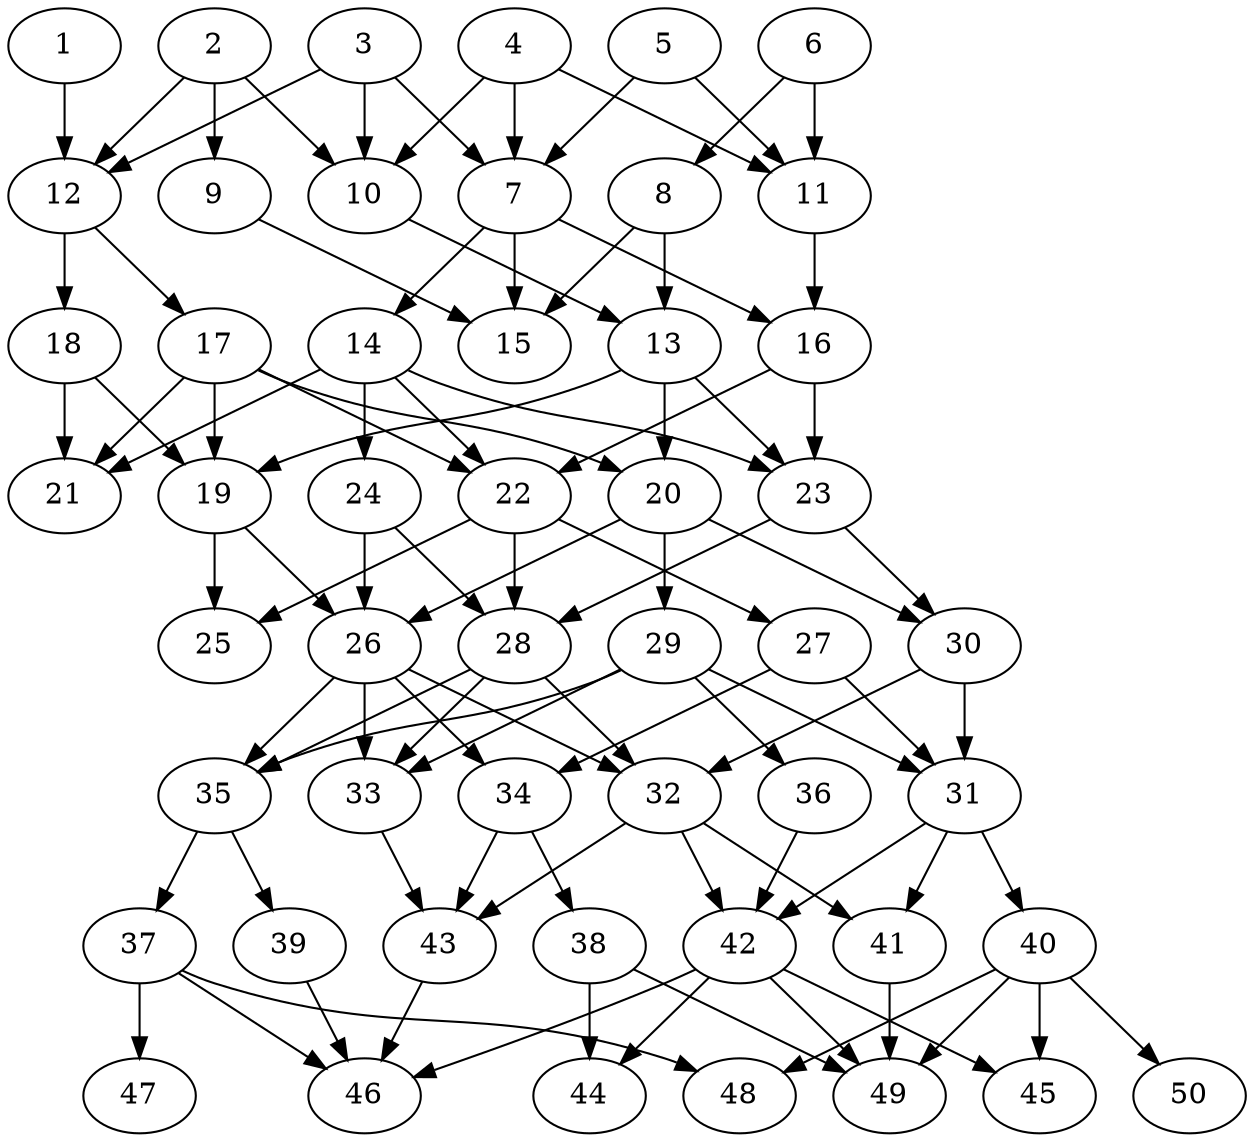 // DAG automatically generated by daggen at Thu Oct  3 14:07:57 2019
// ./daggen --dot -n 50 --ccr 0.5 --fat 0.5 --regular 0.9 --density 0.5 --mindata 5242880 --maxdata 52428800 
digraph G {
  1 [size="47085568", alpha="0.19", expect_size="23542784"] 
  1 -> 12 [size ="23542784"]
  2 [size="70817792", alpha="0.07", expect_size="35408896"] 
  2 -> 9 [size ="35408896"]
  2 -> 10 [size ="35408896"]
  2 -> 12 [size ="35408896"]
  3 [size="28577792", alpha="0.19", expect_size="14288896"] 
  3 -> 7 [size ="14288896"]
  3 -> 10 [size ="14288896"]
  3 -> 12 [size ="14288896"]
  4 [size="51503104", alpha="0.11", expect_size="25751552"] 
  4 -> 7 [size ="25751552"]
  4 -> 10 [size ="25751552"]
  4 -> 11 [size ="25751552"]
  5 [size="19208192", alpha="0.20", expect_size="9604096"] 
  5 -> 7 [size ="9604096"]
  5 -> 11 [size ="9604096"]
  6 [size="31524864", alpha="0.16", expect_size="15762432"] 
  6 -> 8 [size ="15762432"]
  6 -> 11 [size ="15762432"]
  7 [size="54667264", alpha="0.13", expect_size="27333632"] 
  7 -> 14 [size ="27333632"]
  7 -> 15 [size ="27333632"]
  7 -> 16 [size ="27333632"]
  8 [size="38993920", alpha="0.01", expect_size="19496960"] 
  8 -> 13 [size ="19496960"]
  8 -> 15 [size ="19496960"]
  9 [size="54831104", alpha="0.09", expect_size="27415552"] 
  9 -> 15 [size ="27415552"]
  10 [size="87029760", alpha="0.08", expect_size="43514880"] 
  10 -> 13 [size ="43514880"]
  11 [size="57278464", alpha="0.19", expect_size="28639232"] 
  11 -> 16 [size ="28639232"]
  12 [size="54224896", alpha="0.04", expect_size="27112448"] 
  12 -> 17 [size ="27112448"]
  12 -> 18 [size ="27112448"]
  13 [size="88143872", alpha="0.19", expect_size="44071936"] 
  13 -> 19 [size ="44071936"]
  13 -> 20 [size ="44071936"]
  13 -> 23 [size ="44071936"]
  14 [size="82288640", alpha="0.15", expect_size="41144320"] 
  14 -> 21 [size ="41144320"]
  14 -> 22 [size ="41144320"]
  14 -> 23 [size ="41144320"]
  14 -> 24 [size ="41144320"]
  15 [size="38668288", alpha="0.04", expect_size="19334144"] 
  16 [size="37928960", alpha="0.10", expect_size="18964480"] 
  16 -> 22 [size ="18964480"]
  16 -> 23 [size ="18964480"]
  17 [size="18151424", alpha="0.08", expect_size="9075712"] 
  17 -> 19 [size ="9075712"]
  17 -> 20 [size ="9075712"]
  17 -> 21 [size ="9075712"]
  17 -> 22 [size ="9075712"]
  18 [size="80416768", alpha="0.07", expect_size="40208384"] 
  18 -> 19 [size ="40208384"]
  18 -> 21 [size ="40208384"]
  19 [size="85903360", alpha="0.07", expect_size="42951680"] 
  19 -> 25 [size ="42951680"]
  19 -> 26 [size ="42951680"]
  20 [size="34060288", alpha="0.14", expect_size="17030144"] 
  20 -> 26 [size ="17030144"]
  20 -> 29 [size ="17030144"]
  20 -> 30 [size ="17030144"]
  21 [size="73992192", alpha="0.10", expect_size="36996096"] 
  22 [size="68313088", alpha="0.19", expect_size="34156544"] 
  22 -> 25 [size ="34156544"]
  22 -> 27 [size ="34156544"]
  22 -> 28 [size ="34156544"]
  23 [size="88956928", alpha="0.11", expect_size="44478464"] 
  23 -> 28 [size ="44478464"]
  23 -> 30 [size ="44478464"]
  24 [size="86222848", alpha="0.12", expect_size="43111424"] 
  24 -> 26 [size ="43111424"]
  24 -> 28 [size ="43111424"]
  25 [size="61159424", alpha="0.15", expect_size="30579712"] 
  26 [size="80523264", alpha="0.02", expect_size="40261632"] 
  26 -> 32 [size ="40261632"]
  26 -> 33 [size ="40261632"]
  26 -> 34 [size ="40261632"]
  26 -> 35 [size ="40261632"]
  27 [size="34373632", alpha="0.18", expect_size="17186816"] 
  27 -> 31 [size ="17186816"]
  27 -> 34 [size ="17186816"]
  28 [size="73592832", alpha="0.01", expect_size="36796416"] 
  28 -> 32 [size ="36796416"]
  28 -> 33 [size ="36796416"]
  28 -> 35 [size ="36796416"]
  29 [size="13195264", alpha="0.13", expect_size="6597632"] 
  29 -> 31 [size ="6597632"]
  29 -> 33 [size ="6597632"]
  29 -> 35 [size ="6597632"]
  29 -> 36 [size ="6597632"]
  30 [size="44208128", alpha="0.02", expect_size="22104064"] 
  30 -> 31 [size ="22104064"]
  30 -> 32 [size ="22104064"]
  31 [size="18083840", alpha="0.20", expect_size="9041920"] 
  31 -> 40 [size ="9041920"]
  31 -> 41 [size ="9041920"]
  31 -> 42 [size ="9041920"]
  32 [size="65800192", alpha="0.07", expect_size="32900096"] 
  32 -> 41 [size ="32900096"]
  32 -> 42 [size ="32900096"]
  32 -> 43 [size ="32900096"]
  33 [size="58941440", alpha="0.11", expect_size="29470720"] 
  33 -> 43 [size ="29470720"]
  34 [size="15605760", alpha="0.10", expect_size="7802880"] 
  34 -> 38 [size ="7802880"]
  34 -> 43 [size ="7802880"]
  35 [size="71178240", alpha="0.15", expect_size="35589120"] 
  35 -> 37 [size ="35589120"]
  35 -> 39 [size ="35589120"]
  36 [size="45643776", alpha="0.06", expect_size="22821888"] 
  36 -> 42 [size ="22821888"]
  37 [size="54409216", alpha="0.19", expect_size="27204608"] 
  37 -> 46 [size ="27204608"]
  37 -> 47 [size ="27204608"]
  37 -> 48 [size ="27204608"]
  38 [size="47284224", alpha="0.06", expect_size="23642112"] 
  38 -> 44 [size ="23642112"]
  38 -> 49 [size ="23642112"]
  39 [size="52781056", alpha="0.10", expect_size="26390528"] 
  39 -> 46 [size ="26390528"]
  40 [size="20873216", alpha="0.18", expect_size="10436608"] 
  40 -> 45 [size ="10436608"]
  40 -> 48 [size ="10436608"]
  40 -> 49 [size ="10436608"]
  40 -> 50 [size ="10436608"]
  41 [size="28106752", alpha="0.20", expect_size="14053376"] 
  41 -> 49 [size ="14053376"]
  42 [size="26902528", alpha="0.14", expect_size="13451264"] 
  42 -> 44 [size ="13451264"]
  42 -> 45 [size ="13451264"]
  42 -> 46 [size ="13451264"]
  42 -> 49 [size ="13451264"]
  43 [size="61001728", alpha="0.05", expect_size="30500864"] 
  43 -> 46 [size ="30500864"]
  44 [size="19320832", alpha="0.12", expect_size="9660416"] 
  45 [size="68034560", alpha="0.09", expect_size="34017280"] 
  46 [size="46581760", alpha="0.01", expect_size="23290880"] 
  47 [size="76779520", alpha="0.19", expect_size="38389760"] 
  48 [size="71921664", alpha="0.10", expect_size="35960832"] 
  49 [size="101939200", alpha="0.01", expect_size="50969600"] 
  50 [size="53506048", alpha="0.19", expect_size="26753024"] 
}
